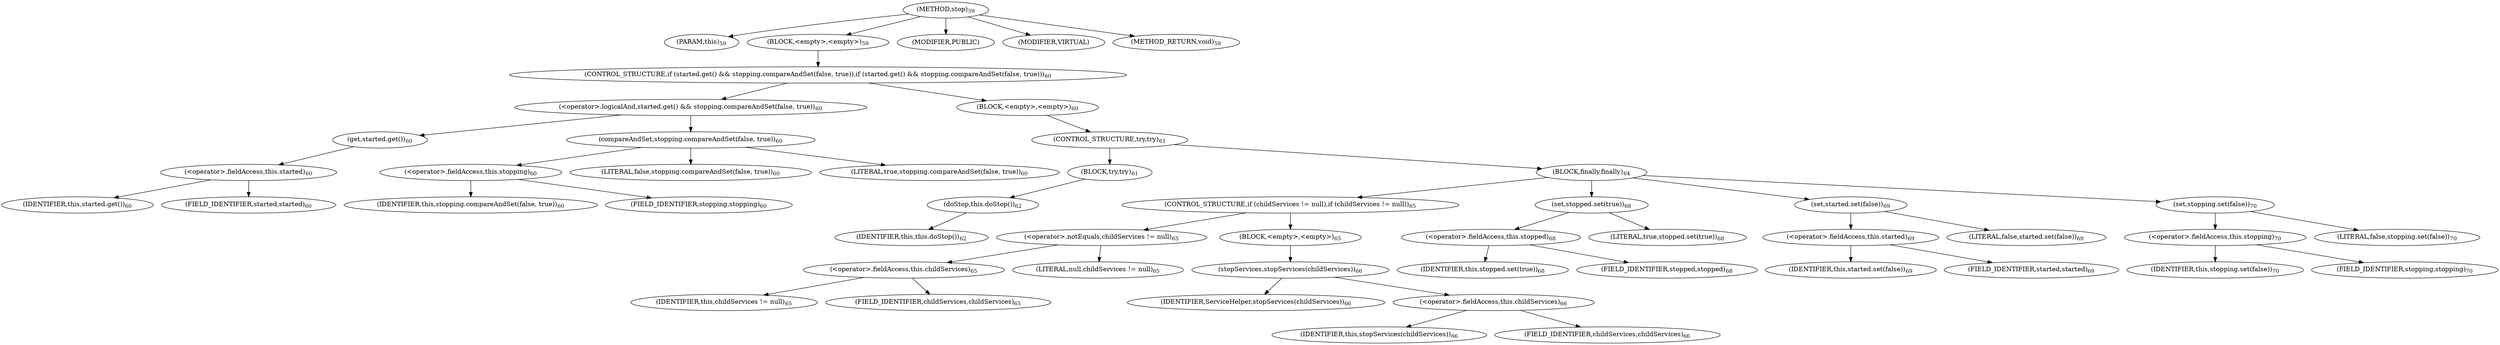 digraph "stop" {  
"85" [label = <(METHOD,stop)<SUB>59</SUB>> ]
"6" [label = <(PARAM,this)<SUB>59</SUB>> ]
"86" [label = <(BLOCK,&lt;empty&gt;,&lt;empty&gt;)<SUB>59</SUB>> ]
"87" [label = <(CONTROL_STRUCTURE,if (started.get() &amp;&amp; stopping.compareAndSet(false, true)),if (started.get() &amp;&amp; stopping.compareAndSet(false, true)))<SUB>60</SUB>> ]
"88" [label = <(&lt;operator&gt;.logicalAnd,started.get() &amp;&amp; stopping.compareAndSet(false, true))<SUB>60</SUB>> ]
"89" [label = <(get,started.get())<SUB>60</SUB>> ]
"90" [label = <(&lt;operator&gt;.fieldAccess,this.started)<SUB>60</SUB>> ]
"91" [label = <(IDENTIFIER,this,started.get())<SUB>60</SUB>> ]
"92" [label = <(FIELD_IDENTIFIER,started,started)<SUB>60</SUB>> ]
"93" [label = <(compareAndSet,stopping.compareAndSet(false, true))<SUB>60</SUB>> ]
"94" [label = <(&lt;operator&gt;.fieldAccess,this.stopping)<SUB>60</SUB>> ]
"95" [label = <(IDENTIFIER,this,stopping.compareAndSet(false, true))<SUB>60</SUB>> ]
"96" [label = <(FIELD_IDENTIFIER,stopping,stopping)<SUB>60</SUB>> ]
"97" [label = <(LITERAL,false,stopping.compareAndSet(false, true))<SUB>60</SUB>> ]
"98" [label = <(LITERAL,true,stopping.compareAndSet(false, true))<SUB>60</SUB>> ]
"99" [label = <(BLOCK,&lt;empty&gt;,&lt;empty&gt;)<SUB>60</SUB>> ]
"100" [label = <(CONTROL_STRUCTURE,try,try)<SUB>61</SUB>> ]
"101" [label = <(BLOCK,try,try)<SUB>61</SUB>> ]
"102" [label = <(doStop,this.doStop())<SUB>62</SUB>> ]
"5" [label = <(IDENTIFIER,this,this.doStop())<SUB>62</SUB>> ]
"103" [label = <(BLOCK,finally,finally)<SUB>64</SUB>> ]
"104" [label = <(CONTROL_STRUCTURE,if (childServices != null),if (childServices != null))<SUB>65</SUB>> ]
"105" [label = <(&lt;operator&gt;.notEquals,childServices != null)<SUB>65</SUB>> ]
"106" [label = <(&lt;operator&gt;.fieldAccess,this.childServices)<SUB>65</SUB>> ]
"107" [label = <(IDENTIFIER,this,childServices != null)<SUB>65</SUB>> ]
"108" [label = <(FIELD_IDENTIFIER,childServices,childServices)<SUB>65</SUB>> ]
"109" [label = <(LITERAL,null,childServices != null)<SUB>65</SUB>> ]
"110" [label = <(BLOCK,&lt;empty&gt;,&lt;empty&gt;)<SUB>65</SUB>> ]
"111" [label = <(stopServices,stopServices(childServices))<SUB>66</SUB>> ]
"112" [label = <(IDENTIFIER,ServiceHelper,stopServices(childServices))<SUB>66</SUB>> ]
"113" [label = <(&lt;operator&gt;.fieldAccess,this.childServices)<SUB>66</SUB>> ]
"114" [label = <(IDENTIFIER,this,stopServices(childServices))<SUB>66</SUB>> ]
"115" [label = <(FIELD_IDENTIFIER,childServices,childServices)<SUB>66</SUB>> ]
"116" [label = <(set,stopped.set(true))<SUB>68</SUB>> ]
"117" [label = <(&lt;operator&gt;.fieldAccess,this.stopped)<SUB>68</SUB>> ]
"118" [label = <(IDENTIFIER,this,stopped.set(true))<SUB>68</SUB>> ]
"119" [label = <(FIELD_IDENTIFIER,stopped,stopped)<SUB>68</SUB>> ]
"120" [label = <(LITERAL,true,stopped.set(true))<SUB>68</SUB>> ]
"121" [label = <(set,started.set(false))<SUB>69</SUB>> ]
"122" [label = <(&lt;operator&gt;.fieldAccess,this.started)<SUB>69</SUB>> ]
"123" [label = <(IDENTIFIER,this,started.set(false))<SUB>69</SUB>> ]
"124" [label = <(FIELD_IDENTIFIER,started,started)<SUB>69</SUB>> ]
"125" [label = <(LITERAL,false,started.set(false))<SUB>69</SUB>> ]
"126" [label = <(set,stopping.set(false))<SUB>70</SUB>> ]
"127" [label = <(&lt;operator&gt;.fieldAccess,this.stopping)<SUB>70</SUB>> ]
"128" [label = <(IDENTIFIER,this,stopping.set(false))<SUB>70</SUB>> ]
"129" [label = <(FIELD_IDENTIFIER,stopping,stopping)<SUB>70</SUB>> ]
"130" [label = <(LITERAL,false,stopping.set(false))<SUB>70</SUB>> ]
"131" [label = <(MODIFIER,PUBLIC)> ]
"132" [label = <(MODIFIER,VIRTUAL)> ]
"133" [label = <(METHOD_RETURN,void)<SUB>59</SUB>> ]
  "85" -> "6" 
  "85" -> "86" 
  "85" -> "131" 
  "85" -> "132" 
  "85" -> "133" 
  "86" -> "87" 
  "87" -> "88" 
  "87" -> "99" 
  "88" -> "89" 
  "88" -> "93" 
  "89" -> "90" 
  "90" -> "91" 
  "90" -> "92" 
  "93" -> "94" 
  "93" -> "97" 
  "93" -> "98" 
  "94" -> "95" 
  "94" -> "96" 
  "99" -> "100" 
  "100" -> "101" 
  "100" -> "103" 
  "101" -> "102" 
  "102" -> "5" 
  "103" -> "104" 
  "103" -> "116" 
  "103" -> "121" 
  "103" -> "126" 
  "104" -> "105" 
  "104" -> "110" 
  "105" -> "106" 
  "105" -> "109" 
  "106" -> "107" 
  "106" -> "108" 
  "110" -> "111" 
  "111" -> "112" 
  "111" -> "113" 
  "113" -> "114" 
  "113" -> "115" 
  "116" -> "117" 
  "116" -> "120" 
  "117" -> "118" 
  "117" -> "119" 
  "121" -> "122" 
  "121" -> "125" 
  "122" -> "123" 
  "122" -> "124" 
  "126" -> "127" 
  "126" -> "130" 
  "127" -> "128" 
  "127" -> "129" 
}
